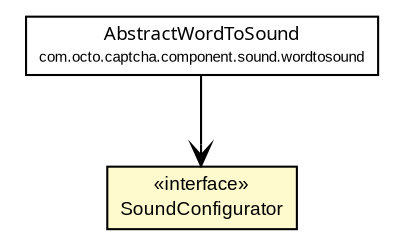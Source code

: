 #!/usr/local/bin/dot
#
# Class diagram 
# Generated by UmlGraph version 4.6 (http://www.spinellis.gr/sw/umlgraph)
#

digraph G {
	edge [fontname="arial",fontsize=10,labelfontname="arial",labelfontsize=10];
	node [fontname="arial",fontsize=10,shape=plaintext];
	// com.octo.captcha.component.sound.soundconfigurator.SoundConfigurator
	c11143 [label=<<table border="0" cellborder="1" cellspacing="0" cellpadding="2" port="p" bgcolor="lemonChiffon" href="./SoundConfigurator.html">
		<tr><td><table border="0" cellspacing="0" cellpadding="1">
			<tr><td> &laquo;interface&raquo; </td></tr>
			<tr><td> SoundConfigurator </td></tr>
		</table></td></tr>
		</table>>, fontname="arial", fontcolor="black", fontsize=9.0];
	// com.octo.captcha.component.sound.wordtosound.AbstractWordToSound
	c11145 [label=<<table border="0" cellborder="1" cellspacing="0" cellpadding="2" port="p" href="../wordtosound/AbstractWordToSound.html">
		<tr><td><table border="0" cellspacing="0" cellpadding="1">
			<tr><td><font face="ariali"> AbstractWordToSound </font></td></tr>
			<tr><td><font point-size="7.0"> com.octo.captcha.component.sound.wordtosound </font></td></tr>
		</table></td></tr>
		</table>>, fontname="arial", fontcolor="black", fontsize=9.0];
	// com.octo.captcha.component.sound.wordtosound.AbstractWordToSound NAVASSOC com.octo.captcha.component.sound.soundconfigurator.SoundConfigurator
	c11145:p -> c11143:p [taillabel="", label="", headlabel="", fontname="arial", fontcolor="black", fontsize=10.0, color="black", arrowhead=open];
}

